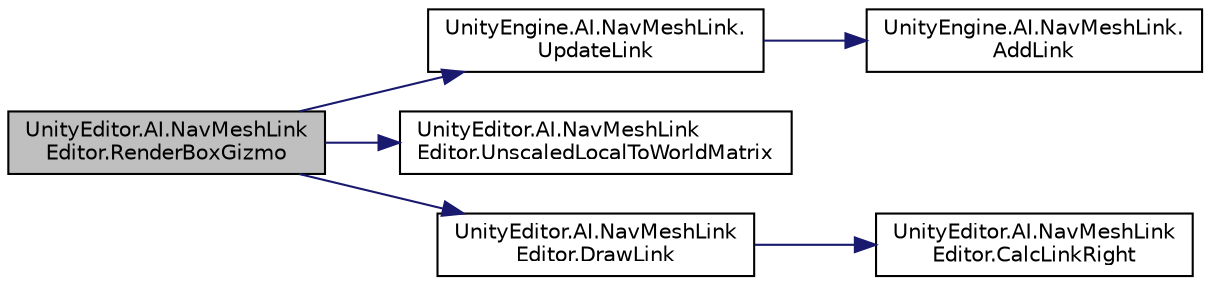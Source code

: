 digraph "UnityEditor.AI.NavMeshLinkEditor.RenderBoxGizmo"
{
 // LATEX_PDF_SIZE
  edge [fontname="Helvetica",fontsize="10",labelfontname="Helvetica",labelfontsize="10"];
  node [fontname="Helvetica",fontsize="10",shape=record];
  rankdir="LR";
  Node17 [label="UnityEditor.AI.NavMeshLink\lEditor.RenderBoxGizmo",height=0.2,width=0.4,color="black", fillcolor="grey75", style="filled", fontcolor="black",tooltip=" "];
  Node17 -> Node18 [color="midnightblue",fontsize="10",style="solid",fontname="Helvetica"];
  Node18 [label="UnityEngine.AI.NavMeshLink.\lUpdateLink",height=0.2,width=0.4,color="black", fillcolor="white", style="filled",URL="$class_unity_engine_1_1_a_i_1_1_nav_mesh_link.html#afb2b43693840e3b4797402528279043a",tooltip=" "];
  Node18 -> Node19 [color="midnightblue",fontsize="10",style="solid",fontname="Helvetica"];
  Node19 [label="UnityEngine.AI.NavMeshLink.\lAddLink",height=0.2,width=0.4,color="black", fillcolor="white", style="filled",URL="$class_unity_engine_1_1_a_i_1_1_nav_mesh_link.html#a145db50b6efe2129f9590aebb810ec7e",tooltip=" "];
  Node17 -> Node20 [color="midnightblue",fontsize="10",style="solid",fontname="Helvetica"];
  Node20 [label="UnityEditor.AI.NavMeshLink\lEditor.UnscaledLocalToWorldMatrix",height=0.2,width=0.4,color="black", fillcolor="white", style="filled",URL="$class_unity_editor_1_1_a_i_1_1_nav_mesh_link_editor.html#a5e3d7106e4931c7d028fe3b11dad796e",tooltip=" "];
  Node17 -> Node21 [color="midnightblue",fontsize="10",style="solid",fontname="Helvetica"];
  Node21 [label="UnityEditor.AI.NavMeshLink\lEditor.DrawLink",height=0.2,width=0.4,color="black", fillcolor="white", style="filled",URL="$class_unity_editor_1_1_a_i_1_1_nav_mesh_link_editor.html#aa05e2073441d3af619b71fa585fc8d0a",tooltip=" "];
  Node21 -> Node22 [color="midnightblue",fontsize="10",style="solid",fontname="Helvetica"];
  Node22 [label="UnityEditor.AI.NavMeshLink\lEditor.CalcLinkRight",height=0.2,width=0.4,color="black", fillcolor="white", style="filled",URL="$class_unity_editor_1_1_a_i_1_1_nav_mesh_link_editor.html#a9dc4eba6016abcfc236fe0d2dffbbf41",tooltip=" "];
}
